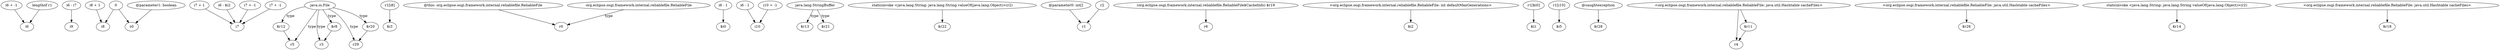 digraph g {
0[label="i6 + -1"]
1[label="i6"]
0->1[label=""]
2[label="i6 - i7"]
3[label="i9"]
2->3[label=""]
4[label="i8 + 1"]
5[label="i8"]
4->5[label=""]
6[label="i7 + 1"]
7[label="i7"]
6->7[label=""]
8[label="java.io.File"]
9[label="$r12"]
8->9[label="type"]
10[label="r1[i8]"]
11[label="$i3"]
10->11[label=""]
12[label="@this: org.eclipse.osgi.framework.internal.reliablefile.ReliableFile"]
13[label="r0"]
12->13[label=""]
14[label="i6 - 1"]
15[label="$i0"]
14->15[label=""]
16[label="i6 - 1"]
17[label="i10"]
16->17[label=""]
18[label="r5"]
9->18[label=""]
19[label="java.lang.StringBuffer"]
20[label="$r13"]
19->20[label="type"]
21[label="0"]
21->5[label=""]
22[label="staticinvoke <java.lang.String: java.lang.String valueOf(java.lang.Object)>(r2)"]
23[label="$r22"]
22->23[label=""]
24[label="@parameter0: int[]"]
25[label="r1"]
24->25[label=""]
26[label="i6 - $i2"]
26->7[label=""]
27[label="(org.eclipse.osgi.framework.internal.reliablefile.ReliableFile$CacheInfo) $r19"]
28[label="r6"]
27->28[label=""]
29[label="<org.eclipse.osgi.framework.internal.reliablefile.ReliableFile: int defaultMaxGenerations>"]
30[label="$i2"]
29->30[label=""]
31[label="i10 + -1"]
31->17[label=""]
32[label="r1[$i0]"]
33[label="$i1"]
32->33[label=""]
8->18[label="type"]
34[label="r1[i10]"]
35[label="$i5"]
34->35[label=""]
36[label="$r8"]
8->36[label="type"]
37[label="@caughtexception"]
38[label="$r28"]
37->38[label=""]
39[label="r29"]
8->39[label="type"]
40[label="lengthof r1"]
40->1[label=""]
41[label="i7 + -1"]
41->7[label=""]
42[label="<org.eclipse.osgi.framework.internal.reliablefile.ReliableFile: java.util.Hashtable cacheFiles>"]
43[label="r4"]
42->43[label=""]
44[label="z0"]
21->44[label=""]
45[label="@parameter1: boolean"]
45->44[label=""]
46[label="$r11"]
42->46[label=""]
47[label="r2"]
47->25[label=""]
46->43[label=""]
48[label="r3"]
8->48[label="type"]
49[label="<org.eclipse.osgi.framework.internal.reliablefile.ReliableFile: java.util.Hashtable cacheFiles>"]
50[label="$r26"]
49->50[label=""]
51[label="$r20"]
8->51[label="type"]
52[label="staticinvoke <java.lang.String: java.lang.String valueOf(java.lang.Object)>(r2)"]
53[label="$r14"]
52->53[label=""]
54[label="org.eclipse.osgi.framework.internal.reliablefile.ReliableFile"]
54->13[label="type"]
55[label="<org.eclipse.osgi.framework.internal.reliablefile.ReliableFile: java.util.Hashtable cacheFiles>"]
56[label="$r18"]
55->56[label=""]
57[label="i7 + -1"]
57->7[label=""]
58[label="$r21"]
19->58[label="type"]
36->48[label=""]
51->39[label=""]
}